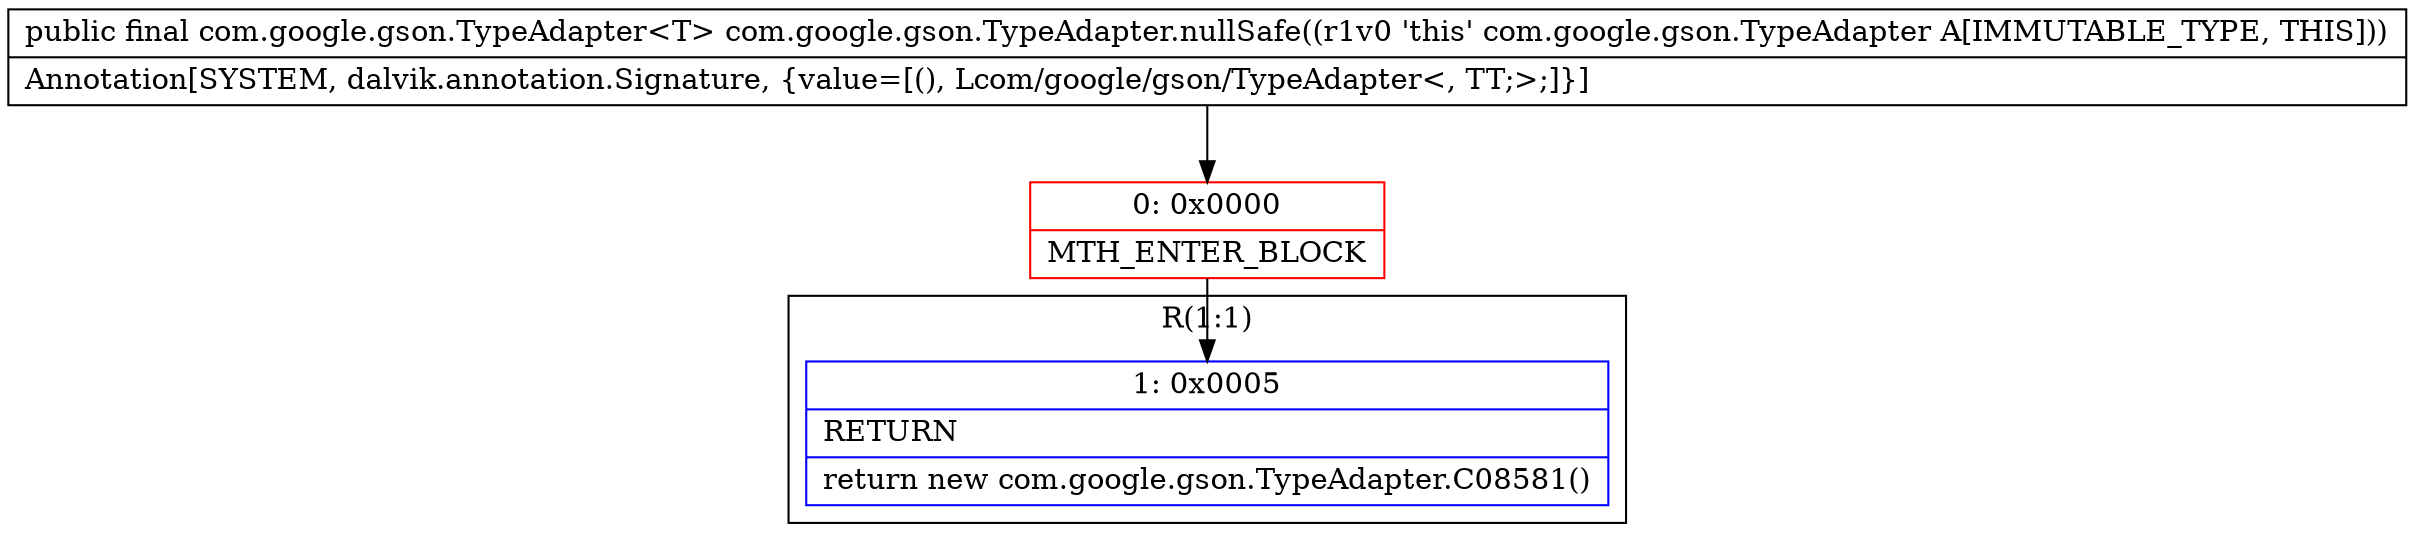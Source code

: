 digraph "CFG forcom.google.gson.TypeAdapter.nullSafe()Lcom\/google\/gson\/TypeAdapter;" {
subgraph cluster_Region_11217500 {
label = "R(1:1)";
node [shape=record,color=blue];
Node_1 [shape=record,label="{1\:\ 0x0005|RETURN\l|return new com.google.gson.TypeAdapter.C08581()\l}"];
}
Node_0 [shape=record,color=red,label="{0\:\ 0x0000|MTH_ENTER_BLOCK\l}"];
MethodNode[shape=record,label="{public final com.google.gson.TypeAdapter\<T\> com.google.gson.TypeAdapter.nullSafe((r1v0 'this' com.google.gson.TypeAdapter A[IMMUTABLE_TYPE, THIS]))  | Annotation[SYSTEM, dalvik.annotation.Signature, \{value=[(), Lcom\/google\/gson\/TypeAdapter\<, TT;\>;]\}]\l}"];
MethodNode -> Node_0;
Node_0 -> Node_1;
}

